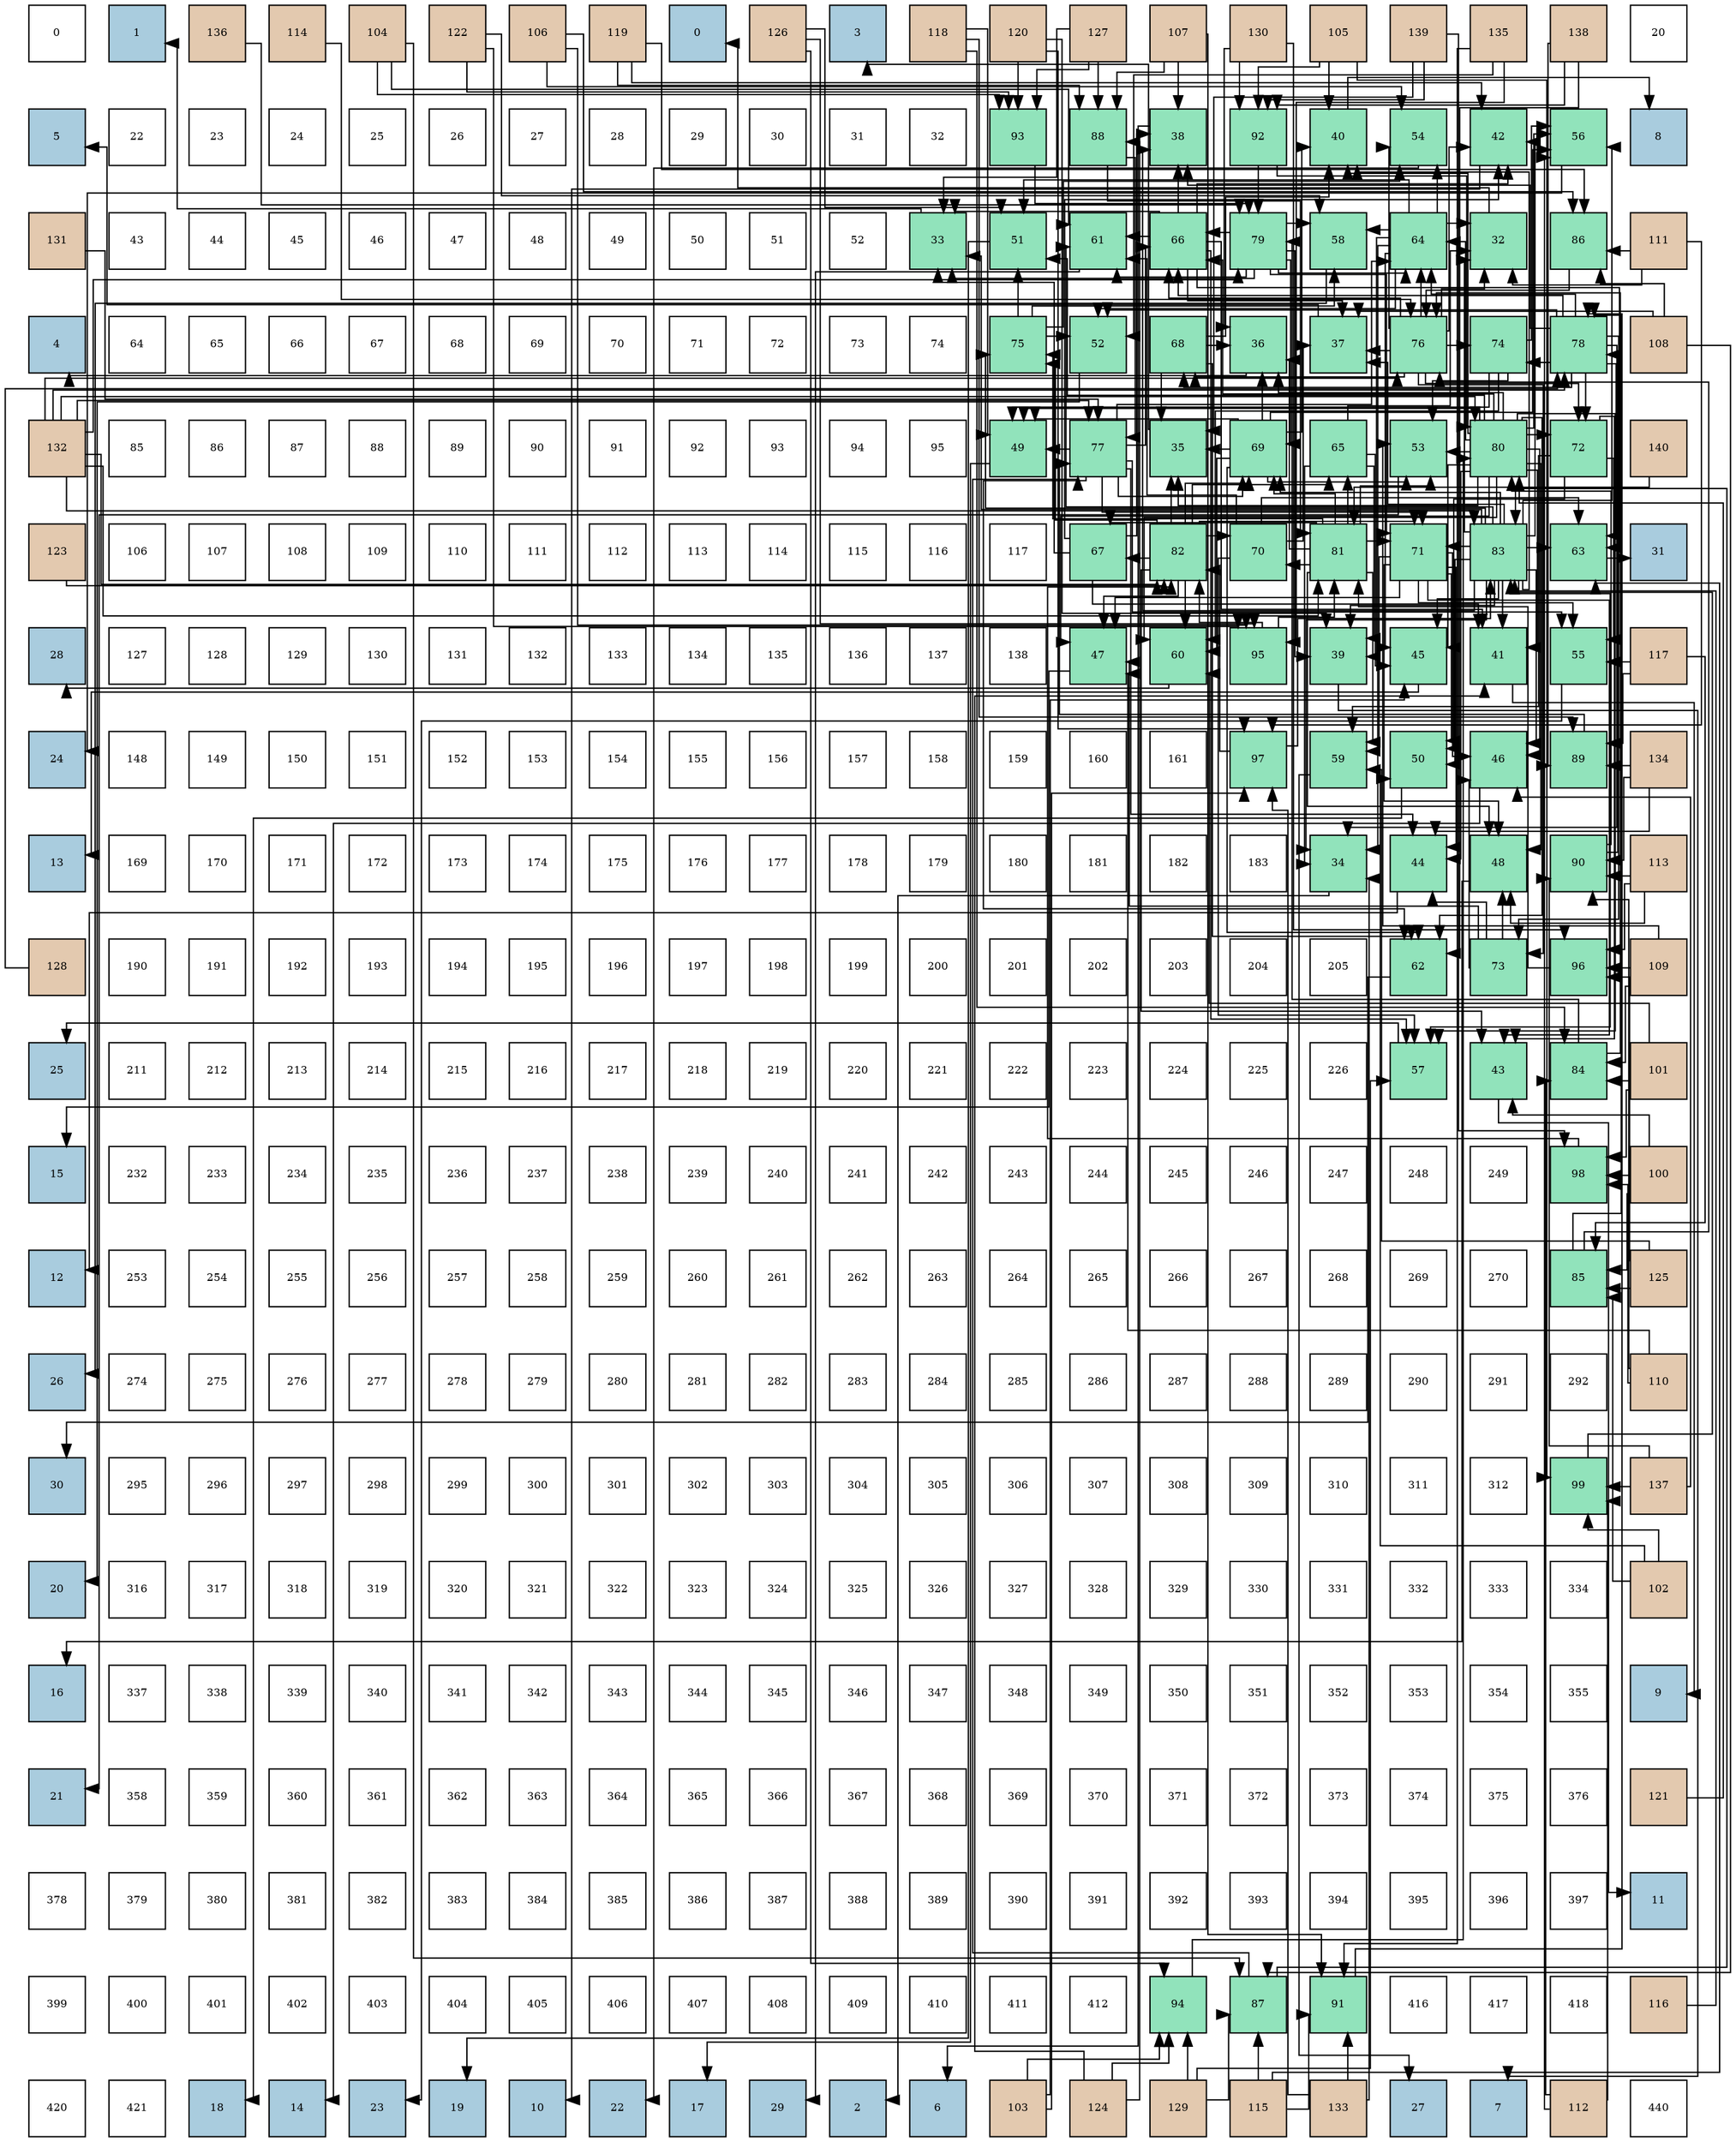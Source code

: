 digraph layout{
 rankdir=TB;
 splines=ortho;
 node [style=filled shape=square fixedsize=true width=0.6];
0[label="0", fontsize=8, fillcolor="#ffffff"];
1[label="1", fontsize=8, fillcolor="#a9ccde"];
2[label="136", fontsize=8, fillcolor="#e3c9af"];
3[label="114", fontsize=8, fillcolor="#e3c9af"];
4[label="104", fontsize=8, fillcolor="#e3c9af"];
5[label="122", fontsize=8, fillcolor="#e3c9af"];
6[label="106", fontsize=8, fillcolor="#e3c9af"];
7[label="119", fontsize=8, fillcolor="#e3c9af"];
8[label="0", fontsize=8, fillcolor="#a9ccde"];
9[label="126", fontsize=8, fillcolor="#e3c9af"];
10[label="3", fontsize=8, fillcolor="#a9ccde"];
11[label="118", fontsize=8, fillcolor="#e3c9af"];
12[label="120", fontsize=8, fillcolor="#e3c9af"];
13[label="127", fontsize=8, fillcolor="#e3c9af"];
14[label="107", fontsize=8, fillcolor="#e3c9af"];
15[label="130", fontsize=8, fillcolor="#e3c9af"];
16[label="105", fontsize=8, fillcolor="#e3c9af"];
17[label="139", fontsize=8, fillcolor="#e3c9af"];
18[label="135", fontsize=8, fillcolor="#e3c9af"];
19[label="138", fontsize=8, fillcolor="#e3c9af"];
20[label="20", fontsize=8, fillcolor="#ffffff"];
21[label="5", fontsize=8, fillcolor="#a9ccde"];
22[label="22", fontsize=8, fillcolor="#ffffff"];
23[label="23", fontsize=8, fillcolor="#ffffff"];
24[label="24", fontsize=8, fillcolor="#ffffff"];
25[label="25", fontsize=8, fillcolor="#ffffff"];
26[label="26", fontsize=8, fillcolor="#ffffff"];
27[label="27", fontsize=8, fillcolor="#ffffff"];
28[label="28", fontsize=8, fillcolor="#ffffff"];
29[label="29", fontsize=8, fillcolor="#ffffff"];
30[label="30", fontsize=8, fillcolor="#ffffff"];
31[label="31", fontsize=8, fillcolor="#ffffff"];
32[label="32", fontsize=8, fillcolor="#ffffff"];
33[label="93", fontsize=8, fillcolor="#91e3bb"];
34[label="88", fontsize=8, fillcolor="#91e3bb"];
35[label="38", fontsize=8, fillcolor="#91e3bb"];
36[label="92", fontsize=8, fillcolor="#91e3bb"];
37[label="40", fontsize=8, fillcolor="#91e3bb"];
38[label="54", fontsize=8, fillcolor="#91e3bb"];
39[label="42", fontsize=8, fillcolor="#91e3bb"];
40[label="56", fontsize=8, fillcolor="#91e3bb"];
41[label="8", fontsize=8, fillcolor="#a9ccde"];
42[label="131", fontsize=8, fillcolor="#e3c9af"];
43[label="43", fontsize=8, fillcolor="#ffffff"];
44[label="44", fontsize=8, fillcolor="#ffffff"];
45[label="45", fontsize=8, fillcolor="#ffffff"];
46[label="46", fontsize=8, fillcolor="#ffffff"];
47[label="47", fontsize=8, fillcolor="#ffffff"];
48[label="48", fontsize=8, fillcolor="#ffffff"];
49[label="49", fontsize=8, fillcolor="#ffffff"];
50[label="50", fontsize=8, fillcolor="#ffffff"];
51[label="51", fontsize=8, fillcolor="#ffffff"];
52[label="52", fontsize=8, fillcolor="#ffffff"];
53[label="33", fontsize=8, fillcolor="#91e3bb"];
54[label="51", fontsize=8, fillcolor="#91e3bb"];
55[label="61", fontsize=8, fillcolor="#91e3bb"];
56[label="66", fontsize=8, fillcolor="#91e3bb"];
57[label="79", fontsize=8, fillcolor="#91e3bb"];
58[label="58", fontsize=8, fillcolor="#91e3bb"];
59[label="64", fontsize=8, fillcolor="#91e3bb"];
60[label="32", fontsize=8, fillcolor="#91e3bb"];
61[label="86", fontsize=8, fillcolor="#91e3bb"];
62[label="111", fontsize=8, fillcolor="#e3c9af"];
63[label="4", fontsize=8, fillcolor="#a9ccde"];
64[label="64", fontsize=8, fillcolor="#ffffff"];
65[label="65", fontsize=8, fillcolor="#ffffff"];
66[label="66", fontsize=8, fillcolor="#ffffff"];
67[label="67", fontsize=8, fillcolor="#ffffff"];
68[label="68", fontsize=8, fillcolor="#ffffff"];
69[label="69", fontsize=8, fillcolor="#ffffff"];
70[label="70", fontsize=8, fillcolor="#ffffff"];
71[label="71", fontsize=8, fillcolor="#ffffff"];
72[label="72", fontsize=8, fillcolor="#ffffff"];
73[label="73", fontsize=8, fillcolor="#ffffff"];
74[label="74", fontsize=8, fillcolor="#ffffff"];
75[label="75", fontsize=8, fillcolor="#91e3bb"];
76[label="52", fontsize=8, fillcolor="#91e3bb"];
77[label="68", fontsize=8, fillcolor="#91e3bb"];
78[label="36", fontsize=8, fillcolor="#91e3bb"];
79[label="37", fontsize=8, fillcolor="#91e3bb"];
80[label="76", fontsize=8, fillcolor="#91e3bb"];
81[label="74", fontsize=8, fillcolor="#91e3bb"];
82[label="78", fontsize=8, fillcolor="#91e3bb"];
83[label="108", fontsize=8, fillcolor="#e3c9af"];
84[label="132", fontsize=8, fillcolor="#e3c9af"];
85[label="85", fontsize=8, fillcolor="#ffffff"];
86[label="86", fontsize=8, fillcolor="#ffffff"];
87[label="87", fontsize=8, fillcolor="#ffffff"];
88[label="88", fontsize=8, fillcolor="#ffffff"];
89[label="89", fontsize=8, fillcolor="#ffffff"];
90[label="90", fontsize=8, fillcolor="#ffffff"];
91[label="91", fontsize=8, fillcolor="#ffffff"];
92[label="92", fontsize=8, fillcolor="#ffffff"];
93[label="93", fontsize=8, fillcolor="#ffffff"];
94[label="94", fontsize=8, fillcolor="#ffffff"];
95[label="95", fontsize=8, fillcolor="#ffffff"];
96[label="49", fontsize=8, fillcolor="#91e3bb"];
97[label="77", fontsize=8, fillcolor="#91e3bb"];
98[label="35", fontsize=8, fillcolor="#91e3bb"];
99[label="69", fontsize=8, fillcolor="#91e3bb"];
100[label="65", fontsize=8, fillcolor="#91e3bb"];
101[label="53", fontsize=8, fillcolor="#91e3bb"];
102[label="80", fontsize=8, fillcolor="#91e3bb"];
103[label="72", fontsize=8, fillcolor="#91e3bb"];
104[label="140", fontsize=8, fillcolor="#e3c9af"];
105[label="123", fontsize=8, fillcolor="#e3c9af"];
106[label="106", fontsize=8, fillcolor="#ffffff"];
107[label="107", fontsize=8, fillcolor="#ffffff"];
108[label="108", fontsize=8, fillcolor="#ffffff"];
109[label="109", fontsize=8, fillcolor="#ffffff"];
110[label="110", fontsize=8, fillcolor="#ffffff"];
111[label="111", fontsize=8, fillcolor="#ffffff"];
112[label="112", fontsize=8, fillcolor="#ffffff"];
113[label="113", fontsize=8, fillcolor="#ffffff"];
114[label="114", fontsize=8, fillcolor="#ffffff"];
115[label="115", fontsize=8, fillcolor="#ffffff"];
116[label="116", fontsize=8, fillcolor="#ffffff"];
117[label="117", fontsize=8, fillcolor="#ffffff"];
118[label="67", fontsize=8, fillcolor="#91e3bb"];
119[label="82", fontsize=8, fillcolor="#91e3bb"];
120[label="70", fontsize=8, fillcolor="#91e3bb"];
121[label="81", fontsize=8, fillcolor="#91e3bb"];
122[label="71", fontsize=8, fillcolor="#91e3bb"];
123[label="83", fontsize=8, fillcolor="#91e3bb"];
124[label="63", fontsize=8, fillcolor="#91e3bb"];
125[label="31", fontsize=8, fillcolor="#a9ccde"];
126[label="28", fontsize=8, fillcolor="#a9ccde"];
127[label="127", fontsize=8, fillcolor="#ffffff"];
128[label="128", fontsize=8, fillcolor="#ffffff"];
129[label="129", fontsize=8, fillcolor="#ffffff"];
130[label="130", fontsize=8, fillcolor="#ffffff"];
131[label="131", fontsize=8, fillcolor="#ffffff"];
132[label="132", fontsize=8, fillcolor="#ffffff"];
133[label="133", fontsize=8, fillcolor="#ffffff"];
134[label="134", fontsize=8, fillcolor="#ffffff"];
135[label="135", fontsize=8, fillcolor="#ffffff"];
136[label="136", fontsize=8, fillcolor="#ffffff"];
137[label="137", fontsize=8, fillcolor="#ffffff"];
138[label="138", fontsize=8, fillcolor="#ffffff"];
139[label="47", fontsize=8, fillcolor="#91e3bb"];
140[label="60", fontsize=8, fillcolor="#91e3bb"];
141[label="95", fontsize=8, fillcolor="#91e3bb"];
142[label="39", fontsize=8, fillcolor="#91e3bb"];
143[label="45", fontsize=8, fillcolor="#91e3bb"];
144[label="41", fontsize=8, fillcolor="#91e3bb"];
145[label="55", fontsize=8, fillcolor="#91e3bb"];
146[label="117", fontsize=8, fillcolor="#e3c9af"];
147[label="24", fontsize=8, fillcolor="#a9ccde"];
148[label="148", fontsize=8, fillcolor="#ffffff"];
149[label="149", fontsize=8, fillcolor="#ffffff"];
150[label="150", fontsize=8, fillcolor="#ffffff"];
151[label="151", fontsize=8, fillcolor="#ffffff"];
152[label="152", fontsize=8, fillcolor="#ffffff"];
153[label="153", fontsize=8, fillcolor="#ffffff"];
154[label="154", fontsize=8, fillcolor="#ffffff"];
155[label="155", fontsize=8, fillcolor="#ffffff"];
156[label="156", fontsize=8, fillcolor="#ffffff"];
157[label="157", fontsize=8, fillcolor="#ffffff"];
158[label="158", fontsize=8, fillcolor="#ffffff"];
159[label="159", fontsize=8, fillcolor="#ffffff"];
160[label="160", fontsize=8, fillcolor="#ffffff"];
161[label="161", fontsize=8, fillcolor="#ffffff"];
162[label="97", fontsize=8, fillcolor="#91e3bb"];
163[label="59", fontsize=8, fillcolor="#91e3bb"];
164[label="50", fontsize=8, fillcolor="#91e3bb"];
165[label="46", fontsize=8, fillcolor="#91e3bb"];
166[label="89", fontsize=8, fillcolor="#91e3bb"];
167[label="134", fontsize=8, fillcolor="#e3c9af"];
168[label="13", fontsize=8, fillcolor="#a9ccde"];
169[label="169", fontsize=8, fillcolor="#ffffff"];
170[label="170", fontsize=8, fillcolor="#ffffff"];
171[label="171", fontsize=8, fillcolor="#ffffff"];
172[label="172", fontsize=8, fillcolor="#ffffff"];
173[label="173", fontsize=8, fillcolor="#ffffff"];
174[label="174", fontsize=8, fillcolor="#ffffff"];
175[label="175", fontsize=8, fillcolor="#ffffff"];
176[label="176", fontsize=8, fillcolor="#ffffff"];
177[label="177", fontsize=8, fillcolor="#ffffff"];
178[label="178", fontsize=8, fillcolor="#ffffff"];
179[label="179", fontsize=8, fillcolor="#ffffff"];
180[label="180", fontsize=8, fillcolor="#ffffff"];
181[label="181", fontsize=8, fillcolor="#ffffff"];
182[label="182", fontsize=8, fillcolor="#ffffff"];
183[label="183", fontsize=8, fillcolor="#ffffff"];
184[label="34", fontsize=8, fillcolor="#91e3bb"];
185[label="44", fontsize=8, fillcolor="#91e3bb"];
186[label="48", fontsize=8, fillcolor="#91e3bb"];
187[label="90", fontsize=8, fillcolor="#91e3bb"];
188[label="113", fontsize=8, fillcolor="#e3c9af"];
189[label="128", fontsize=8, fillcolor="#e3c9af"];
190[label="190", fontsize=8, fillcolor="#ffffff"];
191[label="191", fontsize=8, fillcolor="#ffffff"];
192[label="192", fontsize=8, fillcolor="#ffffff"];
193[label="193", fontsize=8, fillcolor="#ffffff"];
194[label="194", fontsize=8, fillcolor="#ffffff"];
195[label="195", fontsize=8, fillcolor="#ffffff"];
196[label="196", fontsize=8, fillcolor="#ffffff"];
197[label="197", fontsize=8, fillcolor="#ffffff"];
198[label="198", fontsize=8, fillcolor="#ffffff"];
199[label="199", fontsize=8, fillcolor="#ffffff"];
200[label="200", fontsize=8, fillcolor="#ffffff"];
201[label="201", fontsize=8, fillcolor="#ffffff"];
202[label="202", fontsize=8, fillcolor="#ffffff"];
203[label="203", fontsize=8, fillcolor="#ffffff"];
204[label="204", fontsize=8, fillcolor="#ffffff"];
205[label="205", fontsize=8, fillcolor="#ffffff"];
206[label="62", fontsize=8, fillcolor="#91e3bb"];
207[label="73", fontsize=8, fillcolor="#91e3bb"];
208[label="96", fontsize=8, fillcolor="#91e3bb"];
209[label="109", fontsize=8, fillcolor="#e3c9af"];
210[label="25", fontsize=8, fillcolor="#a9ccde"];
211[label="211", fontsize=8, fillcolor="#ffffff"];
212[label="212", fontsize=8, fillcolor="#ffffff"];
213[label="213", fontsize=8, fillcolor="#ffffff"];
214[label="214", fontsize=8, fillcolor="#ffffff"];
215[label="215", fontsize=8, fillcolor="#ffffff"];
216[label="216", fontsize=8, fillcolor="#ffffff"];
217[label="217", fontsize=8, fillcolor="#ffffff"];
218[label="218", fontsize=8, fillcolor="#ffffff"];
219[label="219", fontsize=8, fillcolor="#ffffff"];
220[label="220", fontsize=8, fillcolor="#ffffff"];
221[label="221", fontsize=8, fillcolor="#ffffff"];
222[label="222", fontsize=8, fillcolor="#ffffff"];
223[label="223", fontsize=8, fillcolor="#ffffff"];
224[label="224", fontsize=8, fillcolor="#ffffff"];
225[label="225", fontsize=8, fillcolor="#ffffff"];
226[label="226", fontsize=8, fillcolor="#ffffff"];
227[label="57", fontsize=8, fillcolor="#91e3bb"];
228[label="43", fontsize=8, fillcolor="#91e3bb"];
229[label="84", fontsize=8, fillcolor="#91e3bb"];
230[label="101", fontsize=8, fillcolor="#e3c9af"];
231[label="15", fontsize=8, fillcolor="#a9ccde"];
232[label="232", fontsize=8, fillcolor="#ffffff"];
233[label="233", fontsize=8, fillcolor="#ffffff"];
234[label="234", fontsize=8, fillcolor="#ffffff"];
235[label="235", fontsize=8, fillcolor="#ffffff"];
236[label="236", fontsize=8, fillcolor="#ffffff"];
237[label="237", fontsize=8, fillcolor="#ffffff"];
238[label="238", fontsize=8, fillcolor="#ffffff"];
239[label="239", fontsize=8, fillcolor="#ffffff"];
240[label="240", fontsize=8, fillcolor="#ffffff"];
241[label="241", fontsize=8, fillcolor="#ffffff"];
242[label="242", fontsize=8, fillcolor="#ffffff"];
243[label="243", fontsize=8, fillcolor="#ffffff"];
244[label="244", fontsize=8, fillcolor="#ffffff"];
245[label="245", fontsize=8, fillcolor="#ffffff"];
246[label="246", fontsize=8, fillcolor="#ffffff"];
247[label="247", fontsize=8, fillcolor="#ffffff"];
248[label="248", fontsize=8, fillcolor="#ffffff"];
249[label="249", fontsize=8, fillcolor="#ffffff"];
250[label="98", fontsize=8, fillcolor="#91e3bb"];
251[label="100", fontsize=8, fillcolor="#e3c9af"];
252[label="12", fontsize=8, fillcolor="#a9ccde"];
253[label="253", fontsize=8, fillcolor="#ffffff"];
254[label="254", fontsize=8, fillcolor="#ffffff"];
255[label="255", fontsize=8, fillcolor="#ffffff"];
256[label="256", fontsize=8, fillcolor="#ffffff"];
257[label="257", fontsize=8, fillcolor="#ffffff"];
258[label="258", fontsize=8, fillcolor="#ffffff"];
259[label="259", fontsize=8, fillcolor="#ffffff"];
260[label="260", fontsize=8, fillcolor="#ffffff"];
261[label="261", fontsize=8, fillcolor="#ffffff"];
262[label="262", fontsize=8, fillcolor="#ffffff"];
263[label="263", fontsize=8, fillcolor="#ffffff"];
264[label="264", fontsize=8, fillcolor="#ffffff"];
265[label="265", fontsize=8, fillcolor="#ffffff"];
266[label="266", fontsize=8, fillcolor="#ffffff"];
267[label="267", fontsize=8, fillcolor="#ffffff"];
268[label="268", fontsize=8, fillcolor="#ffffff"];
269[label="269", fontsize=8, fillcolor="#ffffff"];
270[label="270", fontsize=8, fillcolor="#ffffff"];
271[label="85", fontsize=8, fillcolor="#91e3bb"];
272[label="125", fontsize=8, fillcolor="#e3c9af"];
273[label="26", fontsize=8, fillcolor="#a9ccde"];
274[label="274", fontsize=8, fillcolor="#ffffff"];
275[label="275", fontsize=8, fillcolor="#ffffff"];
276[label="276", fontsize=8, fillcolor="#ffffff"];
277[label="277", fontsize=8, fillcolor="#ffffff"];
278[label="278", fontsize=8, fillcolor="#ffffff"];
279[label="279", fontsize=8, fillcolor="#ffffff"];
280[label="280", fontsize=8, fillcolor="#ffffff"];
281[label="281", fontsize=8, fillcolor="#ffffff"];
282[label="282", fontsize=8, fillcolor="#ffffff"];
283[label="283", fontsize=8, fillcolor="#ffffff"];
284[label="284", fontsize=8, fillcolor="#ffffff"];
285[label="285", fontsize=8, fillcolor="#ffffff"];
286[label="286", fontsize=8, fillcolor="#ffffff"];
287[label="287", fontsize=8, fillcolor="#ffffff"];
288[label="288", fontsize=8, fillcolor="#ffffff"];
289[label="289", fontsize=8, fillcolor="#ffffff"];
290[label="290", fontsize=8, fillcolor="#ffffff"];
291[label="291", fontsize=8, fillcolor="#ffffff"];
292[label="292", fontsize=8, fillcolor="#ffffff"];
293[label="110", fontsize=8, fillcolor="#e3c9af"];
294[label="30", fontsize=8, fillcolor="#a9ccde"];
295[label="295", fontsize=8, fillcolor="#ffffff"];
296[label="296", fontsize=8, fillcolor="#ffffff"];
297[label="297", fontsize=8, fillcolor="#ffffff"];
298[label="298", fontsize=8, fillcolor="#ffffff"];
299[label="299", fontsize=8, fillcolor="#ffffff"];
300[label="300", fontsize=8, fillcolor="#ffffff"];
301[label="301", fontsize=8, fillcolor="#ffffff"];
302[label="302", fontsize=8, fillcolor="#ffffff"];
303[label="303", fontsize=8, fillcolor="#ffffff"];
304[label="304", fontsize=8, fillcolor="#ffffff"];
305[label="305", fontsize=8, fillcolor="#ffffff"];
306[label="306", fontsize=8, fillcolor="#ffffff"];
307[label="307", fontsize=8, fillcolor="#ffffff"];
308[label="308", fontsize=8, fillcolor="#ffffff"];
309[label="309", fontsize=8, fillcolor="#ffffff"];
310[label="310", fontsize=8, fillcolor="#ffffff"];
311[label="311", fontsize=8, fillcolor="#ffffff"];
312[label="312", fontsize=8, fillcolor="#ffffff"];
313[label="99", fontsize=8, fillcolor="#91e3bb"];
314[label="137", fontsize=8, fillcolor="#e3c9af"];
315[label="20", fontsize=8, fillcolor="#a9ccde"];
316[label="316", fontsize=8, fillcolor="#ffffff"];
317[label="317", fontsize=8, fillcolor="#ffffff"];
318[label="318", fontsize=8, fillcolor="#ffffff"];
319[label="319", fontsize=8, fillcolor="#ffffff"];
320[label="320", fontsize=8, fillcolor="#ffffff"];
321[label="321", fontsize=8, fillcolor="#ffffff"];
322[label="322", fontsize=8, fillcolor="#ffffff"];
323[label="323", fontsize=8, fillcolor="#ffffff"];
324[label="324", fontsize=8, fillcolor="#ffffff"];
325[label="325", fontsize=8, fillcolor="#ffffff"];
326[label="326", fontsize=8, fillcolor="#ffffff"];
327[label="327", fontsize=8, fillcolor="#ffffff"];
328[label="328", fontsize=8, fillcolor="#ffffff"];
329[label="329", fontsize=8, fillcolor="#ffffff"];
330[label="330", fontsize=8, fillcolor="#ffffff"];
331[label="331", fontsize=8, fillcolor="#ffffff"];
332[label="332", fontsize=8, fillcolor="#ffffff"];
333[label="333", fontsize=8, fillcolor="#ffffff"];
334[label="334", fontsize=8, fillcolor="#ffffff"];
335[label="102", fontsize=8, fillcolor="#e3c9af"];
336[label="16", fontsize=8, fillcolor="#a9ccde"];
337[label="337", fontsize=8, fillcolor="#ffffff"];
338[label="338", fontsize=8, fillcolor="#ffffff"];
339[label="339", fontsize=8, fillcolor="#ffffff"];
340[label="340", fontsize=8, fillcolor="#ffffff"];
341[label="341", fontsize=8, fillcolor="#ffffff"];
342[label="342", fontsize=8, fillcolor="#ffffff"];
343[label="343", fontsize=8, fillcolor="#ffffff"];
344[label="344", fontsize=8, fillcolor="#ffffff"];
345[label="345", fontsize=8, fillcolor="#ffffff"];
346[label="346", fontsize=8, fillcolor="#ffffff"];
347[label="347", fontsize=8, fillcolor="#ffffff"];
348[label="348", fontsize=8, fillcolor="#ffffff"];
349[label="349", fontsize=8, fillcolor="#ffffff"];
350[label="350", fontsize=8, fillcolor="#ffffff"];
351[label="351", fontsize=8, fillcolor="#ffffff"];
352[label="352", fontsize=8, fillcolor="#ffffff"];
353[label="353", fontsize=8, fillcolor="#ffffff"];
354[label="354", fontsize=8, fillcolor="#ffffff"];
355[label="355", fontsize=8, fillcolor="#ffffff"];
356[label="9", fontsize=8, fillcolor="#a9ccde"];
357[label="21", fontsize=8, fillcolor="#a9ccde"];
358[label="358", fontsize=8, fillcolor="#ffffff"];
359[label="359", fontsize=8, fillcolor="#ffffff"];
360[label="360", fontsize=8, fillcolor="#ffffff"];
361[label="361", fontsize=8, fillcolor="#ffffff"];
362[label="362", fontsize=8, fillcolor="#ffffff"];
363[label="363", fontsize=8, fillcolor="#ffffff"];
364[label="364", fontsize=8, fillcolor="#ffffff"];
365[label="365", fontsize=8, fillcolor="#ffffff"];
366[label="366", fontsize=8, fillcolor="#ffffff"];
367[label="367", fontsize=8, fillcolor="#ffffff"];
368[label="368", fontsize=8, fillcolor="#ffffff"];
369[label="369", fontsize=8, fillcolor="#ffffff"];
370[label="370", fontsize=8, fillcolor="#ffffff"];
371[label="371", fontsize=8, fillcolor="#ffffff"];
372[label="372", fontsize=8, fillcolor="#ffffff"];
373[label="373", fontsize=8, fillcolor="#ffffff"];
374[label="374", fontsize=8, fillcolor="#ffffff"];
375[label="375", fontsize=8, fillcolor="#ffffff"];
376[label="376", fontsize=8, fillcolor="#ffffff"];
377[label="121", fontsize=8, fillcolor="#e3c9af"];
378[label="378", fontsize=8, fillcolor="#ffffff"];
379[label="379", fontsize=8, fillcolor="#ffffff"];
380[label="380", fontsize=8, fillcolor="#ffffff"];
381[label="381", fontsize=8, fillcolor="#ffffff"];
382[label="382", fontsize=8, fillcolor="#ffffff"];
383[label="383", fontsize=8, fillcolor="#ffffff"];
384[label="384", fontsize=8, fillcolor="#ffffff"];
385[label="385", fontsize=8, fillcolor="#ffffff"];
386[label="386", fontsize=8, fillcolor="#ffffff"];
387[label="387", fontsize=8, fillcolor="#ffffff"];
388[label="388", fontsize=8, fillcolor="#ffffff"];
389[label="389", fontsize=8, fillcolor="#ffffff"];
390[label="390", fontsize=8, fillcolor="#ffffff"];
391[label="391", fontsize=8, fillcolor="#ffffff"];
392[label="392", fontsize=8, fillcolor="#ffffff"];
393[label="393", fontsize=8, fillcolor="#ffffff"];
394[label="394", fontsize=8, fillcolor="#ffffff"];
395[label="395", fontsize=8, fillcolor="#ffffff"];
396[label="396", fontsize=8, fillcolor="#ffffff"];
397[label="397", fontsize=8, fillcolor="#ffffff"];
398[label="11", fontsize=8, fillcolor="#a9ccde"];
399[label="399", fontsize=8, fillcolor="#ffffff"];
400[label="400", fontsize=8, fillcolor="#ffffff"];
401[label="401", fontsize=8, fillcolor="#ffffff"];
402[label="402", fontsize=8, fillcolor="#ffffff"];
403[label="403", fontsize=8, fillcolor="#ffffff"];
404[label="404", fontsize=8, fillcolor="#ffffff"];
405[label="405", fontsize=8, fillcolor="#ffffff"];
406[label="406", fontsize=8, fillcolor="#ffffff"];
407[label="407", fontsize=8, fillcolor="#ffffff"];
408[label="408", fontsize=8, fillcolor="#ffffff"];
409[label="409", fontsize=8, fillcolor="#ffffff"];
410[label="410", fontsize=8, fillcolor="#ffffff"];
411[label="411", fontsize=8, fillcolor="#ffffff"];
412[label="412", fontsize=8, fillcolor="#ffffff"];
413[label="94", fontsize=8, fillcolor="#91e3bb"];
414[label="87", fontsize=8, fillcolor="#91e3bb"];
415[label="91", fontsize=8, fillcolor="#91e3bb"];
416[label="416", fontsize=8, fillcolor="#ffffff"];
417[label="417", fontsize=8, fillcolor="#ffffff"];
418[label="418", fontsize=8, fillcolor="#ffffff"];
419[label="116", fontsize=8, fillcolor="#e3c9af"];
420[label="420", fontsize=8, fillcolor="#ffffff"];
421[label="421", fontsize=8, fillcolor="#ffffff"];
422[label="18", fontsize=8, fillcolor="#a9ccde"];
423[label="14", fontsize=8, fillcolor="#a9ccde"];
424[label="23", fontsize=8, fillcolor="#a9ccde"];
425[label="19", fontsize=8, fillcolor="#a9ccde"];
426[label="10", fontsize=8, fillcolor="#a9ccde"];
427[label="22", fontsize=8, fillcolor="#a9ccde"];
428[label="17", fontsize=8, fillcolor="#a9ccde"];
429[label="29", fontsize=8, fillcolor="#a9ccde"];
430[label="2", fontsize=8, fillcolor="#a9ccde"];
431[label="6", fontsize=8, fillcolor="#a9ccde"];
432[label="103", fontsize=8, fillcolor="#e3c9af"];
433[label="124", fontsize=8, fillcolor="#e3c9af"];
434[label="129", fontsize=8, fillcolor="#e3c9af"];
435[label="115", fontsize=8, fillcolor="#e3c9af"];
436[label="133", fontsize=8, fillcolor="#e3c9af"];
437[label="27", fontsize=8, fillcolor="#a9ccde"];
438[label="7", fontsize=8, fillcolor="#a9ccde"];
439[label="112", fontsize=8, fillcolor="#e3c9af"];
440[label="440", fontsize=8, fillcolor="#ffffff"];
edge [constraint=false, style=vis];60 -> 8;
53 -> 1;
184 -> 430;
98 -> 10;
78 -> 63;
79 -> 21;
35 -> 431;
142 -> 438;
37 -> 41;
144 -> 356;
39 -> 426;
228 -> 398;
185 -> 252;
143 -> 168;
165 -> 423;
139 -> 231;
186 -> 336;
96 -> 428;
164 -> 422;
54 -> 425;
76 -> 315;
101 -> 357;
38 -> 427;
145 -> 424;
40 -> 147;
227 -> 210;
58 -> 273;
163 -> 437;
140 -> 126;
55 -> 429;
206 -> 294;
124 -> 125;
59 -> 60;
59 -> 184;
59 -> 142;
59 -> 143;
59 -> 54;
59 -> 76;
59 -> 38;
59 -> 58;
100 -> 60;
100 -> 184;
100 -> 142;
100 -> 143;
56 -> 53;
56 -> 79;
56 -> 35;
56 -> 144;
56 -> 39;
56 -> 227;
56 -> 55;
56 -> 124;
118 -> 53;
118 -> 35;
118 -> 144;
118 -> 39;
77 -> 98;
77 -> 78;
77 -> 37;
77 -> 206;
99 -> 98;
99 -> 78;
99 -> 37;
99 -> 96;
99 -> 101;
99 -> 40;
99 -> 140;
99 -> 206;
120 -> 79;
120 -> 227;
120 -> 55;
120 -> 124;
122 -> 228;
122 -> 185;
122 -> 165;
122 -> 139;
122 -> 186;
122 -> 164;
122 -> 145;
122 -> 163;
103 -> 228;
103 -> 164;
103 -> 145;
103 -> 163;
207 -> 185;
207 -> 165;
207 -> 139;
207 -> 186;
81 -> 96;
81 -> 101;
81 -> 40;
81 -> 140;
75 -> 54;
75 -> 76;
75 -> 38;
75 -> 58;
80 -> 60;
80 -> 79;
80 -> 39;
80 -> 38;
80 -> 59;
80 -> 56;
80 -> 77;
80 -> 103;
80 -> 207;
80 -> 81;
97 -> 185;
97 -> 96;
97 -> 145;
97 -> 206;
97 -> 59;
97 -> 56;
97 -> 99;
97 -> 122;
82 -> 184;
82 -> 35;
82 -> 76;
82 -> 124;
82 -> 59;
82 -> 56;
82 -> 77;
82 -> 103;
82 -> 207;
82 -> 81;
57 -> 53;
57 -> 142;
57 -> 58;
57 -> 55;
57 -> 59;
57 -> 56;
57 -> 99;
57 -> 122;
102 -> 98;
102 -> 78;
102 -> 37;
102 -> 144;
102 -> 185;
102 -> 143;
102 -> 165;
102 -> 139;
102 -> 186;
102 -> 96;
102 -> 54;
102 -> 101;
102 -> 40;
102 -> 227;
102 -> 140;
102 -> 206;
102 -> 59;
102 -> 56;
102 -> 103;
121 -> 78;
121 -> 186;
121 -> 101;
121 -> 163;
121 -> 100;
121 -> 118;
121 -> 99;
121 -> 120;
121 -> 122;
121 -> 75;
119 -> 98;
119 -> 228;
119 -> 139;
119 -> 140;
119 -> 100;
119 -> 118;
119 -> 99;
119 -> 120;
119 -> 122;
119 -> 75;
123 -> 60;
123 -> 53;
123 -> 184;
123 -> 79;
123 -> 35;
123 -> 142;
123 -> 37;
123 -> 144;
123 -> 39;
123 -> 143;
123 -> 165;
123 -> 164;
123 -> 40;
123 -> 227;
123 -> 55;
123 -> 124;
123 -> 99;
123 -> 122;
123 -> 75;
229 -> 80;
229 -> 57;
271 -> 80;
271 -> 82;
61 -> 80;
414 -> 97;
414 -> 123;
34 -> 97;
34 -> 121;
166 -> 97;
187 -> 82;
187 -> 102;
415 -> 82;
36 -> 57;
36 -> 102;
33 -> 57;
413 -> 102;
141 -> 121;
141 -> 119;
208 -> 121;
162 -> 119;
162 -> 123;
250 -> 119;
313 -> 123;
251 -> 228;
251 -> 271;
251 -> 250;
230 -> 140;
230 -> 229;
230 -> 250;
335 -> 164;
335 -> 271;
335 -> 313;
432 -> 143;
432 -> 413;
432 -> 162;
4 -> 55;
4 -> 414;
4 -> 33;
16 -> 37;
16 -> 36;
16 -> 313;
6 -> 38;
6 -> 61;
6 -> 141;
14 -> 35;
14 -> 34;
14 -> 415;
83 -> 79;
83 -> 61;
83 -> 414;
209 -> 101;
209 -> 229;
209 -> 208;
293 -> 139;
293 -> 187;
293 -> 250;
62 -> 60;
62 -> 61;
62 -> 162;
439 -> 40;
439 -> 229;
439 -> 313;
188 -> 186;
188 -> 187;
188 -> 208;
3 -> 80;
435 -> 124;
435 -> 414;
435 -> 415;
419 -> 123;
146 -> 145;
146 -> 271;
146 -> 166;
11 -> 96;
11 -> 229;
11 -> 166;
7 -> 39;
7 -> 61;
7 -> 34;
12 -> 142;
12 -> 33;
12 -> 162;
377 -> 102;
5 -> 58;
5 -> 33;
5 -> 141;
105 -> 119;
433 -> 144;
433 -> 34;
433 -> 413;
272 -> 163;
272 -> 271;
272 -> 208;
9 -> 54;
9 -> 413;
9 -> 141;
13 -> 53;
13 -> 34;
13 -> 33;
189 -> 82;
434 -> 227;
434 -> 414;
434 -> 413;
15 -> 78;
15 -> 36;
15 -> 208;
42 -> 97;
84 -> 80;
84 -> 97;
84 -> 82;
84 -> 57;
84 -> 102;
84 -> 121;
84 -> 119;
84 -> 123;
436 -> 184;
436 -> 415;
436 -> 162;
167 -> 185;
167 -> 166;
167 -> 187;
18 -> 76;
18 -> 415;
18 -> 141;
2 -> 57;
314 -> 165;
314 -> 187;
314 -> 313;
19 -> 206;
19 -> 166;
19 -> 36;
17 -> 98;
17 -> 36;
17 -> 250;
104 -> 121;
edge [constraint=true, style=invis];
0 -> 21 -> 42 -> 63 -> 84 -> 105 -> 126 -> 147 -> 168 -> 189 -> 210 -> 231 -> 252 -> 273 -> 294 -> 315 -> 336 -> 357 -> 378 -> 399 -> 420;
1 -> 22 -> 43 -> 64 -> 85 -> 106 -> 127 -> 148 -> 169 -> 190 -> 211 -> 232 -> 253 -> 274 -> 295 -> 316 -> 337 -> 358 -> 379 -> 400 -> 421;
2 -> 23 -> 44 -> 65 -> 86 -> 107 -> 128 -> 149 -> 170 -> 191 -> 212 -> 233 -> 254 -> 275 -> 296 -> 317 -> 338 -> 359 -> 380 -> 401 -> 422;
3 -> 24 -> 45 -> 66 -> 87 -> 108 -> 129 -> 150 -> 171 -> 192 -> 213 -> 234 -> 255 -> 276 -> 297 -> 318 -> 339 -> 360 -> 381 -> 402 -> 423;
4 -> 25 -> 46 -> 67 -> 88 -> 109 -> 130 -> 151 -> 172 -> 193 -> 214 -> 235 -> 256 -> 277 -> 298 -> 319 -> 340 -> 361 -> 382 -> 403 -> 424;
5 -> 26 -> 47 -> 68 -> 89 -> 110 -> 131 -> 152 -> 173 -> 194 -> 215 -> 236 -> 257 -> 278 -> 299 -> 320 -> 341 -> 362 -> 383 -> 404 -> 425;
6 -> 27 -> 48 -> 69 -> 90 -> 111 -> 132 -> 153 -> 174 -> 195 -> 216 -> 237 -> 258 -> 279 -> 300 -> 321 -> 342 -> 363 -> 384 -> 405 -> 426;
7 -> 28 -> 49 -> 70 -> 91 -> 112 -> 133 -> 154 -> 175 -> 196 -> 217 -> 238 -> 259 -> 280 -> 301 -> 322 -> 343 -> 364 -> 385 -> 406 -> 427;
8 -> 29 -> 50 -> 71 -> 92 -> 113 -> 134 -> 155 -> 176 -> 197 -> 218 -> 239 -> 260 -> 281 -> 302 -> 323 -> 344 -> 365 -> 386 -> 407 -> 428;
9 -> 30 -> 51 -> 72 -> 93 -> 114 -> 135 -> 156 -> 177 -> 198 -> 219 -> 240 -> 261 -> 282 -> 303 -> 324 -> 345 -> 366 -> 387 -> 408 -> 429;
10 -> 31 -> 52 -> 73 -> 94 -> 115 -> 136 -> 157 -> 178 -> 199 -> 220 -> 241 -> 262 -> 283 -> 304 -> 325 -> 346 -> 367 -> 388 -> 409 -> 430;
11 -> 32 -> 53 -> 74 -> 95 -> 116 -> 137 -> 158 -> 179 -> 200 -> 221 -> 242 -> 263 -> 284 -> 305 -> 326 -> 347 -> 368 -> 389 -> 410 -> 431;
12 -> 33 -> 54 -> 75 -> 96 -> 117 -> 138 -> 159 -> 180 -> 201 -> 222 -> 243 -> 264 -> 285 -> 306 -> 327 -> 348 -> 369 -> 390 -> 411 -> 432;
13 -> 34 -> 55 -> 76 -> 97 -> 118 -> 139 -> 160 -> 181 -> 202 -> 223 -> 244 -> 265 -> 286 -> 307 -> 328 -> 349 -> 370 -> 391 -> 412 -> 433;
14 -> 35 -> 56 -> 77 -> 98 -> 119 -> 140 -> 161 -> 182 -> 203 -> 224 -> 245 -> 266 -> 287 -> 308 -> 329 -> 350 -> 371 -> 392 -> 413 -> 434;
15 -> 36 -> 57 -> 78 -> 99 -> 120 -> 141 -> 162 -> 183 -> 204 -> 225 -> 246 -> 267 -> 288 -> 309 -> 330 -> 351 -> 372 -> 393 -> 414 -> 435;
16 -> 37 -> 58 -> 79 -> 100 -> 121 -> 142 -> 163 -> 184 -> 205 -> 226 -> 247 -> 268 -> 289 -> 310 -> 331 -> 352 -> 373 -> 394 -> 415 -> 436;
17 -> 38 -> 59 -> 80 -> 101 -> 122 -> 143 -> 164 -> 185 -> 206 -> 227 -> 248 -> 269 -> 290 -> 311 -> 332 -> 353 -> 374 -> 395 -> 416 -> 437;
18 -> 39 -> 60 -> 81 -> 102 -> 123 -> 144 -> 165 -> 186 -> 207 -> 228 -> 249 -> 270 -> 291 -> 312 -> 333 -> 354 -> 375 -> 396 -> 417 -> 438;
19 -> 40 -> 61 -> 82 -> 103 -> 124 -> 145 -> 166 -> 187 -> 208 -> 229 -> 250 -> 271 -> 292 -> 313 -> 334 -> 355 -> 376 -> 397 -> 418 -> 439;
20 -> 41 -> 62 -> 83 -> 104 -> 125 -> 146 -> 167 -> 188 -> 209 -> 230 -> 251 -> 272 -> 293 -> 314 -> 335 -> 356 -> 377 -> 398 -> 419 -> 440;
rank = same {0 -> 1 -> 2 -> 3 -> 4 -> 5 -> 6 -> 7 -> 8 -> 9 -> 10 -> 11 -> 12 -> 13 -> 14 -> 15 -> 16 -> 17 -> 18 -> 19 -> 20};
rank = same {21 -> 22 -> 23 -> 24 -> 25 -> 26 -> 27 -> 28 -> 29 -> 30 -> 31 -> 32 -> 33 -> 34 -> 35 -> 36 -> 37 -> 38 -> 39 -> 40 -> 41};
rank = same {42 -> 43 -> 44 -> 45 -> 46 -> 47 -> 48 -> 49 -> 50 -> 51 -> 52 -> 53 -> 54 -> 55 -> 56 -> 57 -> 58 -> 59 -> 60 -> 61 -> 62};
rank = same {63 -> 64 -> 65 -> 66 -> 67 -> 68 -> 69 -> 70 -> 71 -> 72 -> 73 -> 74 -> 75 -> 76 -> 77 -> 78 -> 79 -> 80 -> 81 -> 82 -> 83};
rank = same {84 -> 85 -> 86 -> 87 -> 88 -> 89 -> 90 -> 91 -> 92 -> 93 -> 94 -> 95 -> 96 -> 97 -> 98 -> 99 -> 100 -> 101 -> 102 -> 103 -> 104};
rank = same {105 -> 106 -> 107 -> 108 -> 109 -> 110 -> 111 -> 112 -> 113 -> 114 -> 115 -> 116 -> 117 -> 118 -> 119 -> 120 -> 121 -> 122 -> 123 -> 124 -> 125};
rank = same {126 -> 127 -> 128 -> 129 -> 130 -> 131 -> 132 -> 133 -> 134 -> 135 -> 136 -> 137 -> 138 -> 139 -> 140 -> 141 -> 142 -> 143 -> 144 -> 145 -> 146};
rank = same {147 -> 148 -> 149 -> 150 -> 151 -> 152 -> 153 -> 154 -> 155 -> 156 -> 157 -> 158 -> 159 -> 160 -> 161 -> 162 -> 163 -> 164 -> 165 -> 166 -> 167};
rank = same {168 -> 169 -> 170 -> 171 -> 172 -> 173 -> 174 -> 175 -> 176 -> 177 -> 178 -> 179 -> 180 -> 181 -> 182 -> 183 -> 184 -> 185 -> 186 -> 187 -> 188};
rank = same {189 -> 190 -> 191 -> 192 -> 193 -> 194 -> 195 -> 196 -> 197 -> 198 -> 199 -> 200 -> 201 -> 202 -> 203 -> 204 -> 205 -> 206 -> 207 -> 208 -> 209};
rank = same {210 -> 211 -> 212 -> 213 -> 214 -> 215 -> 216 -> 217 -> 218 -> 219 -> 220 -> 221 -> 222 -> 223 -> 224 -> 225 -> 226 -> 227 -> 228 -> 229 -> 230};
rank = same {231 -> 232 -> 233 -> 234 -> 235 -> 236 -> 237 -> 238 -> 239 -> 240 -> 241 -> 242 -> 243 -> 244 -> 245 -> 246 -> 247 -> 248 -> 249 -> 250 -> 251};
rank = same {252 -> 253 -> 254 -> 255 -> 256 -> 257 -> 258 -> 259 -> 260 -> 261 -> 262 -> 263 -> 264 -> 265 -> 266 -> 267 -> 268 -> 269 -> 270 -> 271 -> 272};
rank = same {273 -> 274 -> 275 -> 276 -> 277 -> 278 -> 279 -> 280 -> 281 -> 282 -> 283 -> 284 -> 285 -> 286 -> 287 -> 288 -> 289 -> 290 -> 291 -> 292 -> 293};
rank = same {294 -> 295 -> 296 -> 297 -> 298 -> 299 -> 300 -> 301 -> 302 -> 303 -> 304 -> 305 -> 306 -> 307 -> 308 -> 309 -> 310 -> 311 -> 312 -> 313 -> 314};
rank = same {315 -> 316 -> 317 -> 318 -> 319 -> 320 -> 321 -> 322 -> 323 -> 324 -> 325 -> 326 -> 327 -> 328 -> 329 -> 330 -> 331 -> 332 -> 333 -> 334 -> 335};
rank = same {336 -> 337 -> 338 -> 339 -> 340 -> 341 -> 342 -> 343 -> 344 -> 345 -> 346 -> 347 -> 348 -> 349 -> 350 -> 351 -> 352 -> 353 -> 354 -> 355 -> 356};
rank = same {357 -> 358 -> 359 -> 360 -> 361 -> 362 -> 363 -> 364 -> 365 -> 366 -> 367 -> 368 -> 369 -> 370 -> 371 -> 372 -> 373 -> 374 -> 375 -> 376 -> 377};
rank = same {378 -> 379 -> 380 -> 381 -> 382 -> 383 -> 384 -> 385 -> 386 -> 387 -> 388 -> 389 -> 390 -> 391 -> 392 -> 393 -> 394 -> 395 -> 396 -> 397 -> 398};
rank = same {399 -> 400 -> 401 -> 402 -> 403 -> 404 -> 405 -> 406 -> 407 -> 408 -> 409 -> 410 -> 411 -> 412 -> 413 -> 414 -> 415 -> 416 -> 417 -> 418 -> 419};
rank = same {420 -> 421 -> 422 -> 423 -> 424 -> 425 -> 426 -> 427 -> 428 -> 429 -> 430 -> 431 -> 432 -> 433 -> 434 -> 435 -> 436 -> 437 -> 438 -> 439 -> 440};
}